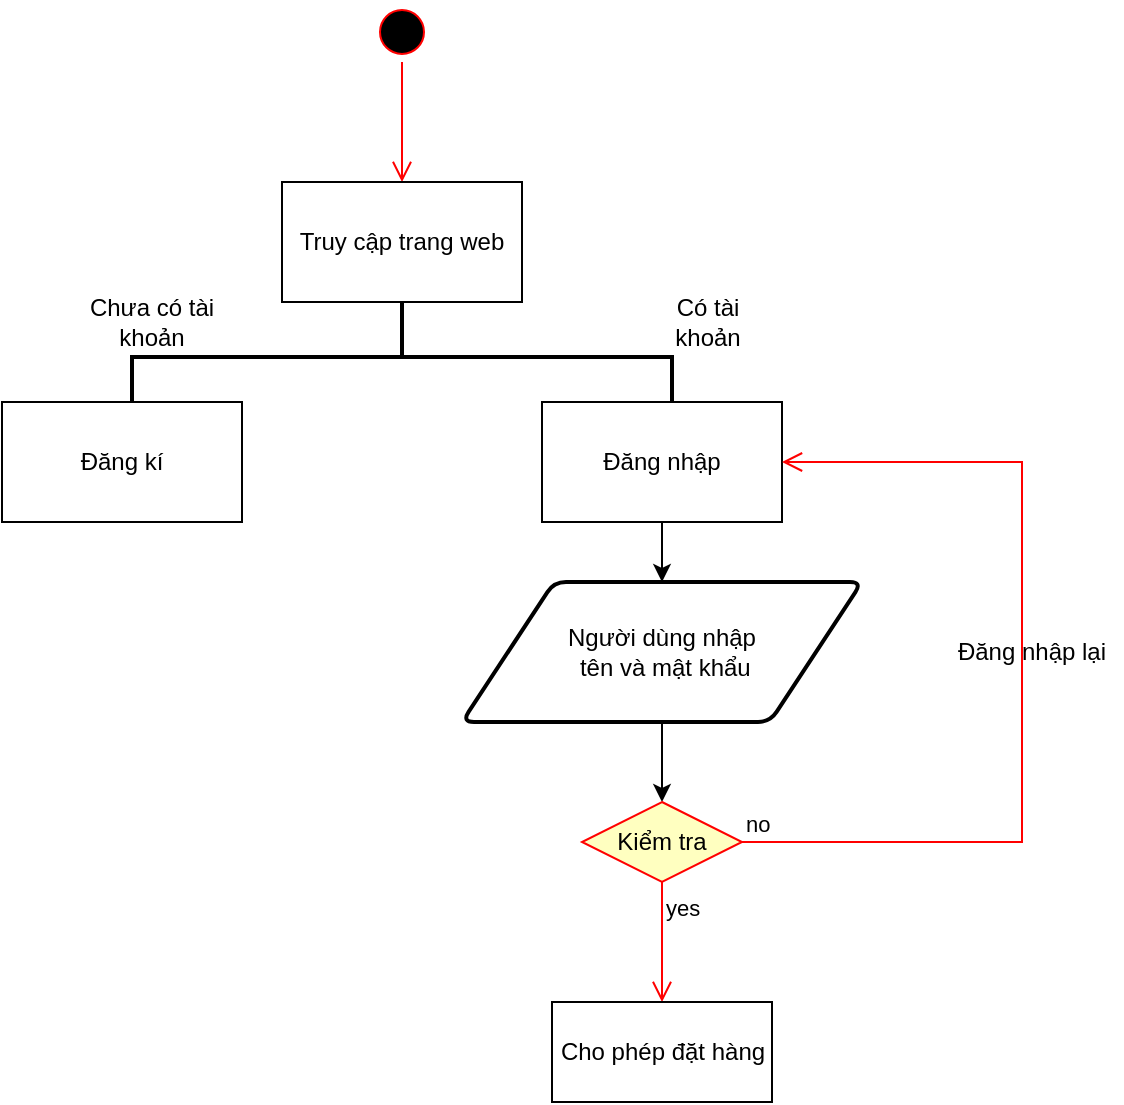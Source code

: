 <mxfile version="16.0.0" type="device"><diagram id="vz1f6nKXtg_5PQtkgyP-" name="Page-1"><mxGraphModel dx="1038" dy="579" grid="1" gridSize="10" guides="1" tooltips="1" connect="1" arrows="1" fold="1" page="1" pageScale="1" pageWidth="850" pageHeight="1100" math="0" shadow="0"><root><mxCell id="0"/><mxCell id="1" parent="0"/><mxCell id="ydFd46qLFq9YcInRt52T-1" value="" style="ellipse;html=1;shape=startState;fillColor=#000000;strokeColor=#ff0000;" vertex="1" parent="1"><mxGeometry x="395" y="140" width="30" height="30" as="geometry"/></mxCell><mxCell id="ydFd46qLFq9YcInRt52T-2" value="" style="edgeStyle=orthogonalEdgeStyle;html=1;verticalAlign=bottom;endArrow=open;endSize=8;strokeColor=#ff0000;rounded=0;" edge="1" source="ydFd46qLFq9YcInRt52T-1" parent="1"><mxGeometry relative="1" as="geometry"><mxPoint x="410" y="230" as="targetPoint"/></mxGeometry></mxCell><mxCell id="ydFd46qLFq9YcInRt52T-3" value="Truy cập trang web" style="rounded=0;whiteSpace=wrap;html=1;" vertex="1" parent="1"><mxGeometry x="350" y="230" width="120" height="60" as="geometry"/></mxCell><mxCell id="ydFd46qLFq9YcInRt52T-4" value="" style="strokeWidth=2;html=1;shape=mxgraph.flowchart.annotation_2;align=left;labelPosition=right;pointerEvents=1;rotation=90;" vertex="1" parent="1"><mxGeometry x="382.5" y="182.5" width="55" height="270" as="geometry"/></mxCell><mxCell id="ydFd46qLFq9YcInRt52T-5" value="Đăng kí" style="rounded=0;whiteSpace=wrap;html=1;" vertex="1" parent="1"><mxGeometry x="210" y="340" width="120" height="60" as="geometry"/></mxCell><mxCell id="ydFd46qLFq9YcInRt52T-20" style="edgeStyle=orthogonalEdgeStyle;rounded=0;orthogonalLoop=1;jettySize=auto;html=1;entryX=0.5;entryY=0;entryDx=0;entryDy=0;" edge="1" parent="1" source="ydFd46qLFq9YcInRt52T-7" target="ydFd46qLFq9YcInRt52T-8"><mxGeometry relative="1" as="geometry"/></mxCell><mxCell id="ydFd46qLFq9YcInRt52T-7" value="Đăng nhập" style="rounded=0;whiteSpace=wrap;html=1;" vertex="1" parent="1"><mxGeometry x="480" y="340" width="120" height="60" as="geometry"/></mxCell><mxCell id="ydFd46qLFq9YcInRt52T-21" style="edgeStyle=orthogonalEdgeStyle;rounded=0;orthogonalLoop=1;jettySize=auto;html=1;entryX=0.5;entryY=0;entryDx=0;entryDy=0;" edge="1" parent="1" source="ydFd46qLFq9YcInRt52T-8" target="ydFd46qLFq9YcInRt52T-10"><mxGeometry relative="1" as="geometry"/></mxCell><mxCell id="ydFd46qLFq9YcInRt52T-8" value="Người dùng nhập&lt;br&gt;&amp;nbsp;tên và mật khẩu" style="shape=parallelogram;html=1;strokeWidth=2;perimeter=parallelogramPerimeter;whiteSpace=wrap;rounded=1;arcSize=12;size=0.23;" vertex="1" parent="1"><mxGeometry x="440" y="430" width="200" height="70" as="geometry"/></mxCell><mxCell id="ydFd46qLFq9YcInRt52T-10" value="Kiểm tra" style="rhombus;whiteSpace=wrap;html=1;fillColor=#ffffc0;strokeColor=#ff0000;" vertex="1" parent="1"><mxGeometry x="500" y="540" width="80" height="40" as="geometry"/></mxCell><mxCell id="ydFd46qLFq9YcInRt52T-11" value="no" style="edgeStyle=orthogonalEdgeStyle;html=1;align=left;verticalAlign=bottom;endArrow=open;endSize=8;strokeColor=#ff0000;rounded=0;entryX=1;entryY=0.5;entryDx=0;entryDy=0;" edge="1" source="ydFd46qLFq9YcInRt52T-10" parent="1" target="ydFd46qLFq9YcInRt52T-7"><mxGeometry x="-1" relative="1" as="geometry"><mxPoint x="680" y="560" as="targetPoint"/><Array as="points"><mxPoint x="720" y="560"/><mxPoint x="720" y="370"/></Array></mxGeometry></mxCell><mxCell id="ydFd46qLFq9YcInRt52T-12" value="yes" style="edgeStyle=orthogonalEdgeStyle;html=1;align=left;verticalAlign=top;endArrow=open;endSize=8;strokeColor=#ff0000;rounded=0;entryX=0.5;entryY=0;entryDx=0;entryDy=0;" edge="1" source="ydFd46qLFq9YcInRt52T-10" parent="1" target="ydFd46qLFq9YcInRt52T-13"><mxGeometry x="-1" relative="1" as="geometry"><mxPoint x="540" y="640" as="targetPoint"/></mxGeometry></mxCell><mxCell id="ydFd46qLFq9YcInRt52T-13" value="Cho phép đặt hàng" style="html=1;" vertex="1" parent="1"><mxGeometry x="485" y="640" width="110" height="50" as="geometry"/></mxCell><mxCell id="ydFd46qLFq9YcInRt52T-17" value="Chưa có tài khoản" style="text;html=1;strokeColor=none;fillColor=none;align=center;verticalAlign=middle;whiteSpace=wrap;rounded=0;" vertex="1" parent="1"><mxGeometry x="240" y="270" width="90" height="60" as="geometry"/></mxCell><mxCell id="ydFd46qLFq9YcInRt52T-18" value="Có tài khoản" style="text;html=1;strokeColor=none;fillColor=none;align=center;verticalAlign=middle;whiteSpace=wrap;rounded=0;" vertex="1" parent="1"><mxGeometry x="532.5" y="285" width="60" height="30" as="geometry"/></mxCell><mxCell id="ydFd46qLFq9YcInRt52T-19" value="Đăng nhập lại" style="text;html=1;strokeColor=none;fillColor=none;align=center;verticalAlign=middle;whiteSpace=wrap;rounded=0;" vertex="1" parent="1"><mxGeometry x="680" y="435" width="90" height="60" as="geometry"/></mxCell></root></mxGraphModel></diagram></mxfile>